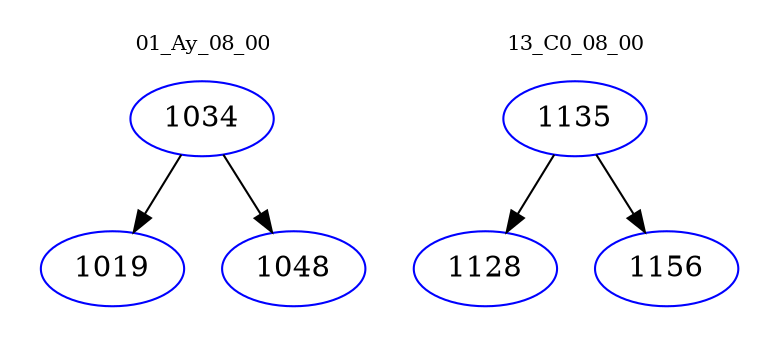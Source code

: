 digraph{
subgraph cluster_0 {
color = white
label = "01_Ay_08_00";
fontsize=10;
T0_1034 [label="1034", color="blue"]
T0_1034 -> T0_1019 [color="black"]
T0_1019 [label="1019", color="blue"]
T0_1034 -> T0_1048 [color="black"]
T0_1048 [label="1048", color="blue"]
}
subgraph cluster_1 {
color = white
label = "13_C0_08_00";
fontsize=10;
T1_1135 [label="1135", color="blue"]
T1_1135 -> T1_1128 [color="black"]
T1_1128 [label="1128", color="blue"]
T1_1135 -> T1_1156 [color="black"]
T1_1156 [label="1156", color="blue"]
}
}
